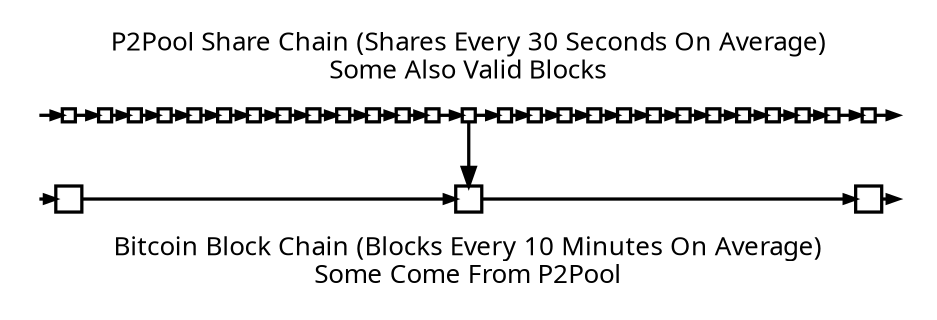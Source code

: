 digraph {

size=6.25;
rankdir=LR
//splines = ortho;
nodesep = 0.1;
ranksep = 0.13;

edge [ penwidth = 1.75, fontname="Sans" ]
node [ penwidth = 1.75, shape = "box", fontname="Sans", label = "" ]
graph [ penwidth = 1.75, fontname="Sans" ]


subgraph cluster_block_chain {
edge [ arrowsize = 0.6, minlen = 13 ]
node [ width=0.2, height=0.2 ]
graph [ penwidth = 0 ]
ranksep = 0.5;

invis0 [ style = "invis", height = 0, width = 0 ];
invis1 [ style = "invis", height = 0, width = 0 ];

invis0 -> block1 [ style = "dashed", minlen = 1.5 ];
block3 -> invis1 [ style = "dashed", minlen = 1.5 ];

block1 -> block2 -> block3;

label = "Bitcoin Block Chain (Blocks Every 10 Minutes On Average)\nSome Come From P2Pool"
labelloc = b;
}

subgraph cluster_share_chain {
edge [ arrowsize = 0.6 ]
node [ width=0.1, height=0.1 ]
graph [ penwidth = 0 ]

invis2 [ style = "invis", height = 0, width = 0 ];
invis3 [ style = "invis", height = 0, width = 0 ];

invis2 -> share0 [ style = "dashed", minlen = 1 ];
share26 -> invis3 [ style = "dashed", minlen = 1 ];
share0 -> share1 -> share2 -> share3 -> share4 -> share5 -> share6 -> share7 -> share8 -> share9 -> share10;
share10 -> share11 -> share12 -> share13 -> share14 -> share15 -> share16 -> share17 -> share18 -> share19 -> share20;
share20 -> share21 -> share22 -> share23 -> share24 -> share25 -> share26 ;//-> share27 -> share28 -> share29 -> share30;

label = "P2Pool Share Chain (Shares Every 30 Seconds On Average)\nSome Also Valid Blocks";
}
share13 -> block2 [ constraint = false, minlen = 5 ];

//label = " \nBitcoin Block Chain & P2Pool Share Chain"
}
